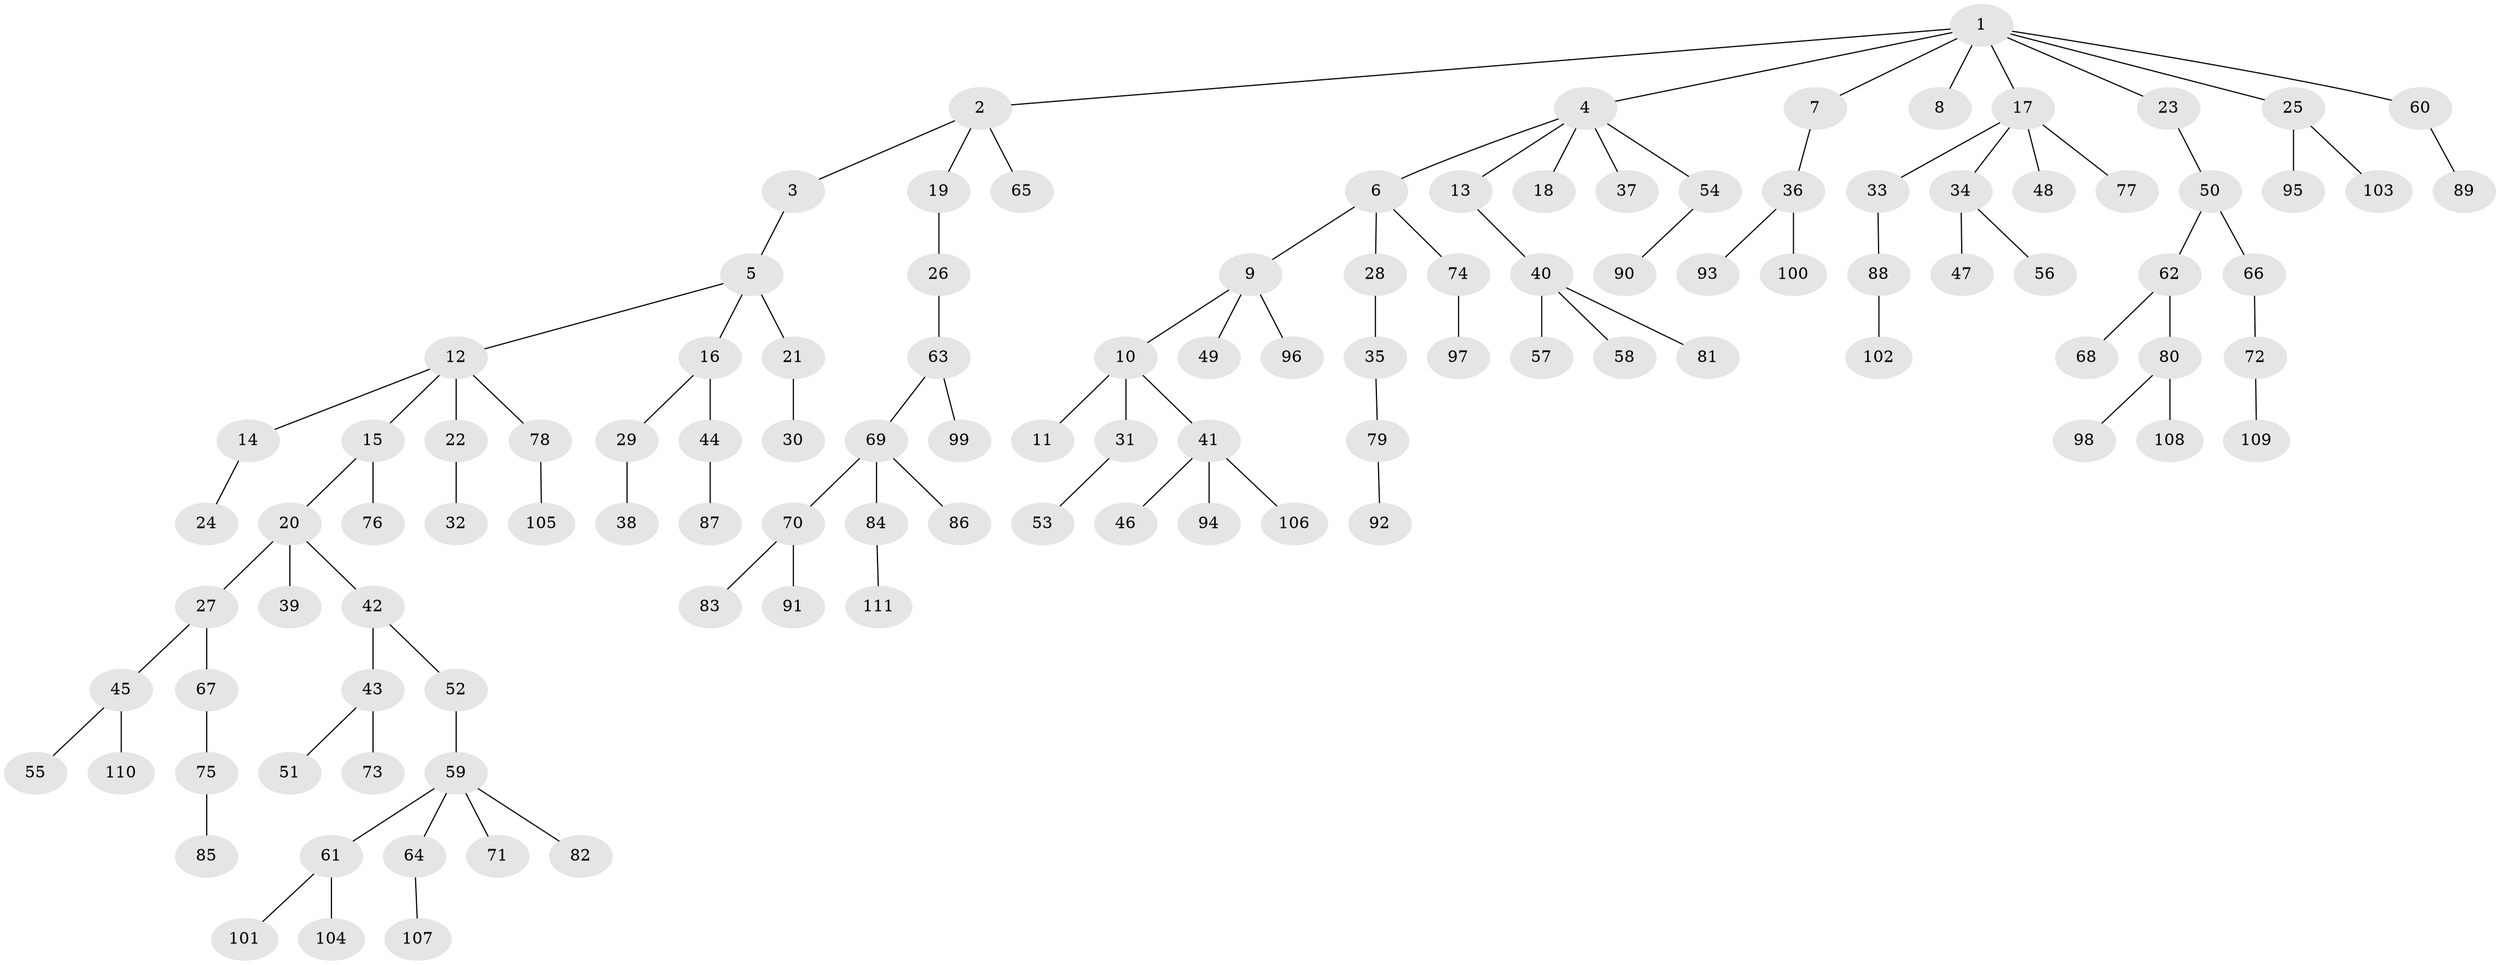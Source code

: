 // coarse degree distribution, {3: 0.23529411764705882, 1: 0.4411764705882353, 2: 0.2647058823529412, 4: 0.029411764705882353, 5: 0.029411764705882353}
// Generated by graph-tools (version 1.1) at 2025/37/03/04/25 23:37:17]
// undirected, 111 vertices, 110 edges
graph export_dot {
  node [color=gray90,style=filled];
  1;
  2;
  3;
  4;
  5;
  6;
  7;
  8;
  9;
  10;
  11;
  12;
  13;
  14;
  15;
  16;
  17;
  18;
  19;
  20;
  21;
  22;
  23;
  24;
  25;
  26;
  27;
  28;
  29;
  30;
  31;
  32;
  33;
  34;
  35;
  36;
  37;
  38;
  39;
  40;
  41;
  42;
  43;
  44;
  45;
  46;
  47;
  48;
  49;
  50;
  51;
  52;
  53;
  54;
  55;
  56;
  57;
  58;
  59;
  60;
  61;
  62;
  63;
  64;
  65;
  66;
  67;
  68;
  69;
  70;
  71;
  72;
  73;
  74;
  75;
  76;
  77;
  78;
  79;
  80;
  81;
  82;
  83;
  84;
  85;
  86;
  87;
  88;
  89;
  90;
  91;
  92;
  93;
  94;
  95;
  96;
  97;
  98;
  99;
  100;
  101;
  102;
  103;
  104;
  105;
  106;
  107;
  108;
  109;
  110;
  111;
  1 -- 2;
  1 -- 4;
  1 -- 7;
  1 -- 8;
  1 -- 17;
  1 -- 23;
  1 -- 25;
  1 -- 60;
  2 -- 3;
  2 -- 19;
  2 -- 65;
  3 -- 5;
  4 -- 6;
  4 -- 13;
  4 -- 18;
  4 -- 37;
  4 -- 54;
  5 -- 12;
  5 -- 16;
  5 -- 21;
  6 -- 9;
  6 -- 28;
  6 -- 74;
  7 -- 36;
  9 -- 10;
  9 -- 49;
  9 -- 96;
  10 -- 11;
  10 -- 31;
  10 -- 41;
  12 -- 14;
  12 -- 15;
  12 -- 22;
  12 -- 78;
  13 -- 40;
  14 -- 24;
  15 -- 20;
  15 -- 76;
  16 -- 29;
  16 -- 44;
  17 -- 33;
  17 -- 34;
  17 -- 48;
  17 -- 77;
  19 -- 26;
  20 -- 27;
  20 -- 39;
  20 -- 42;
  21 -- 30;
  22 -- 32;
  23 -- 50;
  25 -- 95;
  25 -- 103;
  26 -- 63;
  27 -- 45;
  27 -- 67;
  28 -- 35;
  29 -- 38;
  31 -- 53;
  33 -- 88;
  34 -- 47;
  34 -- 56;
  35 -- 79;
  36 -- 93;
  36 -- 100;
  40 -- 57;
  40 -- 58;
  40 -- 81;
  41 -- 46;
  41 -- 94;
  41 -- 106;
  42 -- 43;
  42 -- 52;
  43 -- 51;
  43 -- 73;
  44 -- 87;
  45 -- 55;
  45 -- 110;
  50 -- 62;
  50 -- 66;
  52 -- 59;
  54 -- 90;
  59 -- 61;
  59 -- 64;
  59 -- 71;
  59 -- 82;
  60 -- 89;
  61 -- 101;
  61 -- 104;
  62 -- 68;
  62 -- 80;
  63 -- 69;
  63 -- 99;
  64 -- 107;
  66 -- 72;
  67 -- 75;
  69 -- 70;
  69 -- 84;
  69 -- 86;
  70 -- 83;
  70 -- 91;
  72 -- 109;
  74 -- 97;
  75 -- 85;
  78 -- 105;
  79 -- 92;
  80 -- 98;
  80 -- 108;
  84 -- 111;
  88 -- 102;
}
